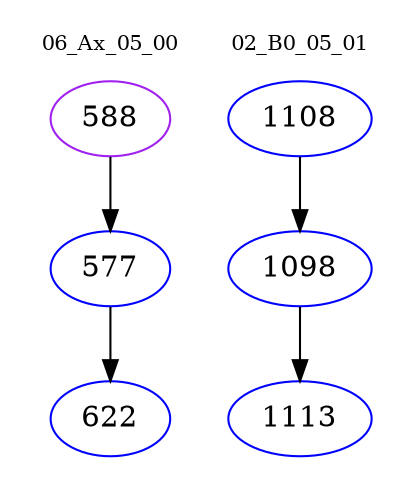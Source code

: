 digraph{
subgraph cluster_0 {
color = white
label = "06_Ax_05_00";
fontsize=10;
T0_588 [label="588", color="purple"]
T0_588 -> T0_577 [color="black"]
T0_577 [label="577", color="blue"]
T0_577 -> T0_622 [color="black"]
T0_622 [label="622", color="blue"]
}
subgraph cluster_1 {
color = white
label = "02_B0_05_01";
fontsize=10;
T1_1108 [label="1108", color="blue"]
T1_1108 -> T1_1098 [color="black"]
T1_1098 [label="1098", color="blue"]
T1_1098 -> T1_1113 [color="black"]
T1_1113 [label="1113", color="blue"]
}
}
